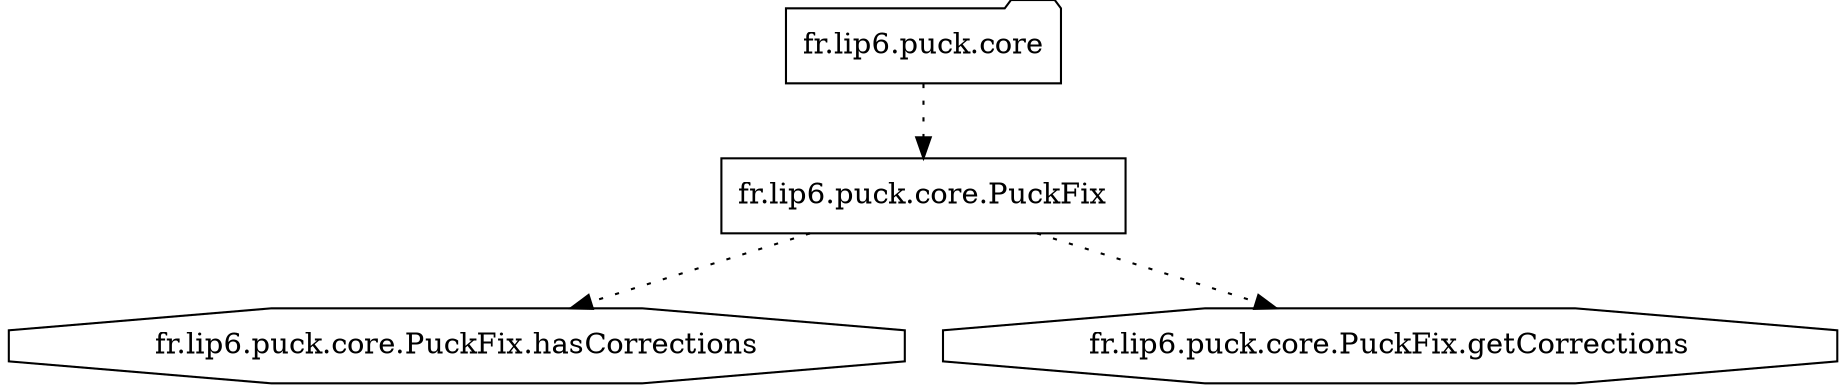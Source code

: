 digraph  G {
  n0 [shape=folder,label="fr.lip6.puck.core"];
  n1 [shape=box,label="fr.lip6.puck.core.PuckFix"]
  n2 [shape=octagon,label="fr.lip6.puck.core.PuckFix.hasCorrections"];
  n3 [shape=octagon,label="fr.lip6.puck.core.PuckFix.getCorrections"];
  n0 -> n1 [style=dotted] ;
  n1 -> n2 [style=dotted] ;
  n1 -> n3 [style=dotted] ;
}

